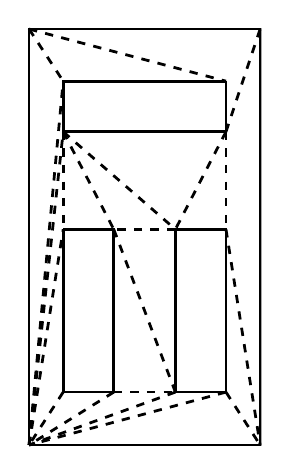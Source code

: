% This file was created by matlab2tikz v0.4.0.
% Copyright (c) 2008--2013, Nico Schlömer <nico.schloemer@gmail.com>
% All rights reserved.
% 
% The latest updates can be retrieved from
%   http://www.mathworks.com/matlabcentral/fileexchange/22022-matlab2tikz
% where you can also make suggestions and rate matlab2tikz.
% 
% % -*- root: TestingFigures.tex -*-
% 
\begin{tikzpicture}

\begin{axis}[%
width=3cm,
height=5.348cm,
scale only axis,
xmin=-100,
xmax=9100,
ymin=0,
ymax=16400,
hide axis,
axis x line*=bottom,
axis y line*=left,
y post scale=1
]
\addplot [
color=black,
dashed,
line width=1.0pt,
forget plot
]
table[row sep=crcr]{
7723 8479\\
9053 79\\
};
\addplot [
color=black,
dashed,
line width=1.0pt,
forget plot
]
table[row sep=crcr]{
7723 2140\\
9053 79\\
};
\addplot [
color=black,
dashed,
line width=1.0pt,
forget plot
]
table[row sep=crcr]{
53 16279\\
7723 14249\\
};
\addplot [
color=black,
dashed,
line width=1.0pt,
forget plot
]
table[row sep=crcr]{
53 16279\\
1383 14249\\
};
\addplot [
color=black,
dashed,
line width=1.0pt,
forget plot
]
table[row sep=crcr]{
53 79\\
1383 14249\\
};
\addplot [
color=black,
dashed,
line width=1.0pt,
forget plot
]
table[row sep=crcr]{
53 79\\
1383 12279\\
};
\addplot [
color=black,
dashed,
line width=1.0pt,
forget plot
]
table[row sep=crcr]{
7723 2140\\
53 79\\
};
\addplot [
color=black,
dashed,
line width=1.0pt,
forget plot
]
table[row sep=crcr]{
5753 2140\\
53 79\\
};
\addplot [
color=black,
dashed,
line width=1.0pt,
forget plot
]
table[row sep=crcr]{
3353 8479\\
5753 2140\\
};
\addplot [
color=black,
dashed,
line width=1.0pt,
forget plot
]
table[row sep=crcr]{
3353 2140\\
5753 2140\\
};
\addplot [
color=black,
dashed,
line width=1.0pt,
forget plot
]
table[row sep=crcr]{
3353 2140\\
53 79\\
};
\addplot [
color=black,
dashed,
line width=1.0pt,
forget plot
]
table[row sep=crcr]{
1383 2140\\
53 79\\
};
\addplot [
color=black,
dashed,
line width=1.0pt,
forget plot
]
table[row sep=crcr]{
7723 12279\\
9053 16279\\
};
\addplot [
color=black,
dashed,
line width=1.0pt,
forget plot
]
table[row sep=crcr]{
7723 12279\\
7723 8479\\
};
\addplot [
color=black,
dashed,
line width=1.0pt,
forget plot
]
table[row sep=crcr]{
7723 12279\\
5753 8479\\
};
\addplot [
color=black,
dashed,
line width=1.0pt,
forget plot
]
table[row sep=crcr]{
1383 12279\\
5753 8479\\
};
\addplot [
color=black,
dashed,
line width=1.0pt,
forget plot
]
table[row sep=crcr]{
1383 12279\\
3353 8479\\
};
\addplot [
color=black,
dashed,
line width=1.0pt,
forget plot
]
table[row sep=crcr]{
1383 12279\\
1383 8479\\
};
\addplot [
color=black,
dashed,
line width=1.0pt,
forget plot
]
table[row sep=crcr]{
53 79\\
1383 8479\\
};
\addplot [
color=black,
dashed,
line width=1.0pt,
forget plot
]
table[row sep=crcr]{
1383 2140\\
1383 8479\\
};
\addplot [
color=black,
dashed,
line width=1.0pt,
forget plot
]
table[row sep=crcr]{
5753 8479\\
3353 8479\\
};
\addplot [
color=black,
solid,
line width=1.0pt,
forget plot
]
table[row sep=crcr]{
53 79\\
9053 79\\
9053 16279\\
53 16279\\
53 79\\
};
\addplot [
color=black,
solid,
line width=1.0pt,
forget plot
]
table[row sep=crcr]{
7723 14249\\
7723 12279\\
1383 12279\\
1383 14249\\
7723 14249\\
};
\addplot [
color=black,
solid,
line width=1.0pt,
forget plot
]
table[row sep=crcr]{
5753 8479\\
7723 8479\\
7723 2140\\
5753 2140\\
5753 8479\\
};
\addplot [
color=black,
solid,
line width=1.0pt,
forget plot
]
table[row sep=crcr]{
1383 8479\\
3353 8479\\
3353 2140\\
1383 2140\\
1383 8479\\
};
\end{axis}
\end{tikzpicture}%